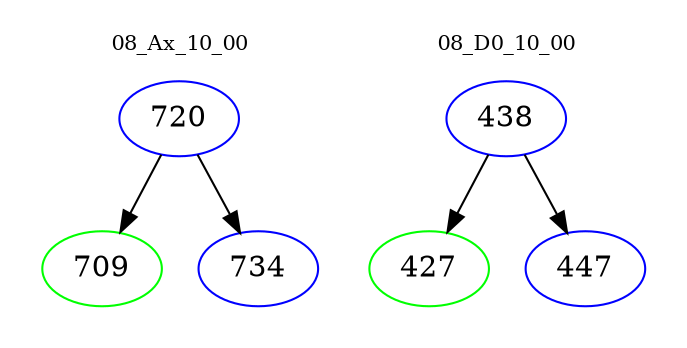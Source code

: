 digraph{
subgraph cluster_0 {
color = white
label = "08_Ax_10_00";
fontsize=10;
T0_720 [label="720", color="blue"]
T0_720 -> T0_709 [color="black"]
T0_709 [label="709", color="green"]
T0_720 -> T0_734 [color="black"]
T0_734 [label="734", color="blue"]
}
subgraph cluster_1 {
color = white
label = "08_D0_10_00";
fontsize=10;
T1_438 [label="438", color="blue"]
T1_438 -> T1_427 [color="black"]
T1_427 [label="427", color="green"]
T1_438 -> T1_447 [color="black"]
T1_447 [label="447", color="blue"]
}
}
